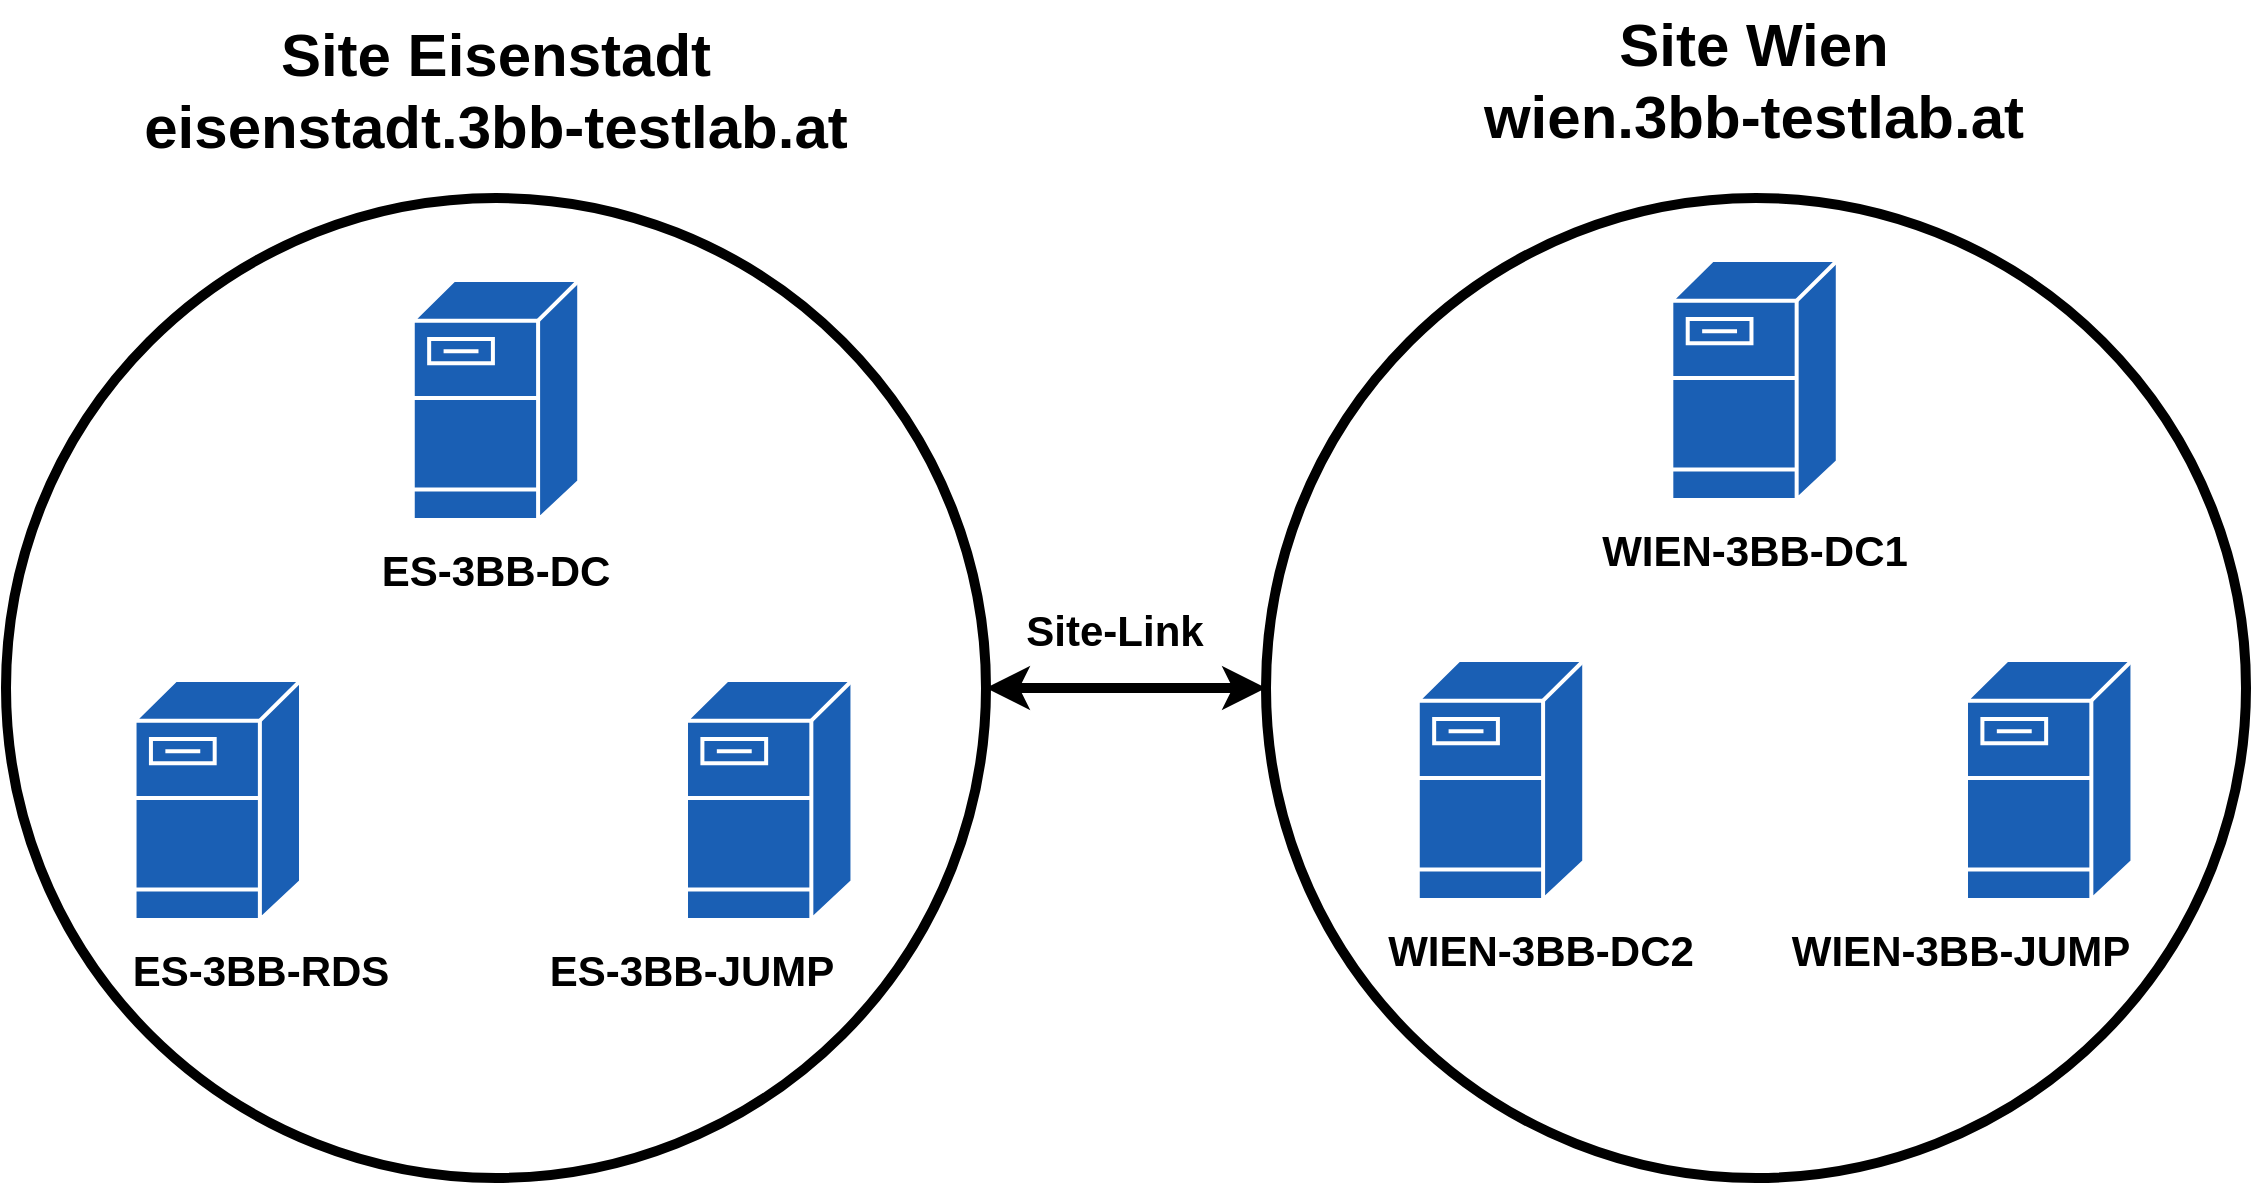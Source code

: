 <mxfile version="26.0.11">
  <diagram name="Page-1" id="CnzBxppS9xw1QtROezgS">
    <mxGraphModel dx="1562" dy="820" grid="1" gridSize="10" guides="1" tooltips="1" connect="1" arrows="1" fold="1" page="1" pageScale="1" pageWidth="1169" pageHeight="827" math="0" shadow="0">
      <root>
        <mxCell id="0" />
        <mxCell id="1" parent="0" />
        <mxCell id="Xu7zDjBhW1PDWsa4Hlu6-13" value="" style="ellipse;whiteSpace=wrap;html=1;aspect=fixed;strokeWidth=5;" vertex="1" parent="1">
          <mxGeometry x="660" y="209" width="490" height="490" as="geometry" />
        </mxCell>
        <mxCell id="Xu7zDjBhW1PDWsa4Hlu6-11" value="" style="ellipse;whiteSpace=wrap;html=1;aspect=fixed;strokeWidth=5;" vertex="1" parent="1">
          <mxGeometry x="30" y="209" width="490" height="490" as="geometry" />
        </mxCell>
        <mxCell id="Xu7zDjBhW1PDWsa4Hlu6-1" value="" style="shape=mxgraph.cisco.servers.fileserver;sketch=0;html=1;pointerEvents=1;dashed=0;fillColor=light-dark(#1a5fb4, #5cb3dc);strokeColor=#ffffff;strokeWidth=2;verticalLabelPosition=bottom;verticalAlign=top;align=center;outlineConnect=0;" vertex="1" parent="1">
          <mxGeometry x="862.66" y="240" width="83.23" height="120" as="geometry" />
        </mxCell>
        <mxCell id="Xu7zDjBhW1PDWsa4Hlu6-2" value="" style="shape=mxgraph.cisco.servers.fileserver;sketch=0;html=1;pointerEvents=1;dashed=0;fillColor=light-dark(#1a5fb4, #5cb3dc);strokeColor=#ffffff;strokeWidth=2;verticalLabelPosition=bottom;verticalAlign=top;align=center;outlineConnect=0;" vertex="1" parent="1">
          <mxGeometry x="735.88" y="440" width="83.23" height="120" as="geometry" />
        </mxCell>
        <mxCell id="Xu7zDjBhW1PDWsa4Hlu6-3" value="" style="shape=mxgraph.cisco.servers.fileserver;sketch=0;html=1;pointerEvents=1;dashed=0;fillColor=light-dark(#1a5fb4, #5cb3dc);strokeColor=#ffffff;strokeWidth=2;verticalLabelPosition=bottom;verticalAlign=top;align=center;outlineConnect=0;" vertex="1" parent="1">
          <mxGeometry x="1010" y="440" width="83.23" height="120" as="geometry" />
        </mxCell>
        <mxCell id="Xu7zDjBhW1PDWsa4Hlu6-4" value="" style="shape=mxgraph.cisco.servers.fileserver;sketch=0;html=1;pointerEvents=1;dashed=0;fillColor=light-dark(#1a5fb4, #5cb3dc);strokeColor=#ffffff;strokeWidth=2;verticalLabelPosition=bottom;verticalAlign=top;align=center;outlineConnect=0;" vertex="1" parent="1">
          <mxGeometry x="233.38" y="250" width="83.23" height="120" as="geometry" />
        </mxCell>
        <mxCell id="Xu7zDjBhW1PDWsa4Hlu6-5" value="" style="shape=mxgraph.cisco.servers.fileserver;sketch=0;html=1;pointerEvents=1;dashed=0;fillColor=light-dark(#1a5fb4, #5cb3dc);strokeColor=#ffffff;strokeWidth=2;verticalLabelPosition=bottom;verticalAlign=top;align=center;outlineConnect=0;" vertex="1" parent="1">
          <mxGeometry x="370" y="450" width="83.23" height="120" as="geometry" />
        </mxCell>
        <mxCell id="Xu7zDjBhW1PDWsa4Hlu6-6" value="&lt;b&gt;&lt;font style=&quot;font-size: 21px;&quot;&gt;ES-3BB-DC&lt;/font&gt;&lt;/b&gt;" style="text;html=1;align=center;verticalAlign=middle;whiteSpace=wrap;rounded=0;" vertex="1" parent="1">
          <mxGeometry x="205.0" y="380" width="140" height="30" as="geometry" />
        </mxCell>
        <mxCell id="Xu7zDjBhW1PDWsa4Hlu6-7" value="&lt;b&gt;&lt;font style=&quot;font-size: 21px;&quot;&gt;ES-3BB-JUMP&lt;/font&gt;&lt;/b&gt;" style="text;html=1;align=center;verticalAlign=middle;whiteSpace=wrap;rounded=0;" vertex="1" parent="1">
          <mxGeometry x="293.23" y="580" width="160" height="30" as="geometry" />
        </mxCell>
        <mxCell id="Xu7zDjBhW1PDWsa4Hlu6-8" value="&lt;b&gt;&lt;font style=&quot;font-size: 21px;&quot;&gt;WIEN-3BB-DC1&lt;/font&gt;&lt;/b&gt;" style="text;html=1;align=center;verticalAlign=middle;whiteSpace=wrap;rounded=0;" vertex="1" parent="1">
          <mxGeometry x="816.77" y="370" width="175" height="30" as="geometry" />
        </mxCell>
        <mxCell id="Xu7zDjBhW1PDWsa4Hlu6-9" value="&lt;b&gt;&lt;font style=&quot;font-size: 21px;&quot;&gt;WIEN-3BB-JUMP&lt;/font&gt;&lt;/b&gt;" style="text;html=1;align=center;verticalAlign=middle;whiteSpace=wrap;rounded=0;" vertex="1" parent="1">
          <mxGeometry x="910" y="570" width="195" height="30" as="geometry" />
        </mxCell>
        <mxCell id="Xu7zDjBhW1PDWsa4Hlu6-10" value="&lt;b&gt;&lt;font style=&quot;font-size: 21px;&quot;&gt;WIEN-3BB-DC2&lt;/font&gt;&lt;/b&gt;" style="text;html=1;align=center;verticalAlign=middle;whiteSpace=wrap;rounded=0;" vertex="1" parent="1">
          <mxGeometry x="710" y="570" width="175" height="30" as="geometry" />
        </mxCell>
        <mxCell id="Xu7zDjBhW1PDWsa4Hlu6-14" value="" style="shape=mxgraph.cisco.servers.fileserver;sketch=0;html=1;pointerEvents=1;dashed=0;fillColor=light-dark(#1a5fb4, #5cb3dc);strokeColor=#ffffff;strokeWidth=2;verticalLabelPosition=bottom;verticalAlign=top;align=center;outlineConnect=0;" vertex="1" parent="1">
          <mxGeometry x="94.27" y="450" width="83.23" height="120" as="geometry" />
        </mxCell>
        <mxCell id="Xu7zDjBhW1PDWsa4Hlu6-15" value="&lt;b&gt;&lt;font style=&quot;font-size: 21px;&quot;&gt;ES-3BB-RDS&lt;/font&gt;&lt;/b&gt;" style="text;html=1;align=center;verticalAlign=middle;whiteSpace=wrap;rounded=0;" vertex="1" parent="1">
          <mxGeometry x="70" y="580" width="175" height="30" as="geometry" />
        </mxCell>
        <mxCell id="Xu7zDjBhW1PDWsa4Hlu6-17" value="" style="endArrow=classic;startArrow=classic;html=1;rounded=0;exitX=1;exitY=0.5;exitDx=0;exitDy=0;strokeWidth=5;entryX=0;entryY=0.5;entryDx=0;entryDy=0;" edge="1" parent="1" source="Xu7zDjBhW1PDWsa4Hlu6-11" target="Xu7zDjBhW1PDWsa4Hlu6-13">
          <mxGeometry width="50" height="50" relative="1" as="geometry">
            <mxPoint x="560" y="490" as="sourcePoint" />
            <mxPoint x="620" y="410" as="targetPoint" />
          </mxGeometry>
        </mxCell>
        <mxCell id="Xu7zDjBhW1PDWsa4Hlu6-18" value="&lt;div&gt;&lt;font style=&quot;font-size: 30px;&quot;&gt;&lt;b&gt;Site Wien&lt;/b&gt;&lt;/font&gt;&lt;/div&gt;&lt;div&gt;&lt;font style=&quot;font-size: 30px;&quot;&gt;&lt;b&gt;wien.3bb-testlab.at&lt;/b&gt;&lt;/font&gt;&lt;/div&gt;" style="text;html=1;align=center;verticalAlign=middle;whiteSpace=wrap;rounded=0;" vertex="1" parent="1">
          <mxGeometry x="759.27" y="110" width="290" height="80" as="geometry" />
        </mxCell>
        <mxCell id="Xu7zDjBhW1PDWsa4Hlu6-19" value="&lt;div&gt;&lt;font style=&quot;font-size: 30px;&quot;&gt;&lt;b&gt;Site Eisenstadt&lt;/b&gt;&lt;/font&gt;&lt;/div&gt;&lt;div&gt;&lt;font style=&quot;font-size: 30px;&quot;&gt;&lt;b&gt;eisenstadt.3bb-testlab.at&lt;/b&gt;&lt;/font&gt;&lt;/div&gt;" style="text;html=1;align=center;verticalAlign=middle;whiteSpace=wrap;rounded=0;" vertex="1" parent="1">
          <mxGeometry x="95" y="120" width="360" height="70" as="geometry" />
        </mxCell>
        <mxCell id="Xu7zDjBhW1PDWsa4Hlu6-20" value="&lt;span&gt;Site-Link&lt;/span&gt;" style="text;html=1;align=center;verticalAlign=middle;whiteSpace=wrap;rounded=0;strokeWidth=1;fontSize=21;fontStyle=1" vertex="1" parent="1">
          <mxGeometry x="497" y="410" width="175" height="30" as="geometry" />
        </mxCell>
      </root>
    </mxGraphModel>
  </diagram>
</mxfile>
